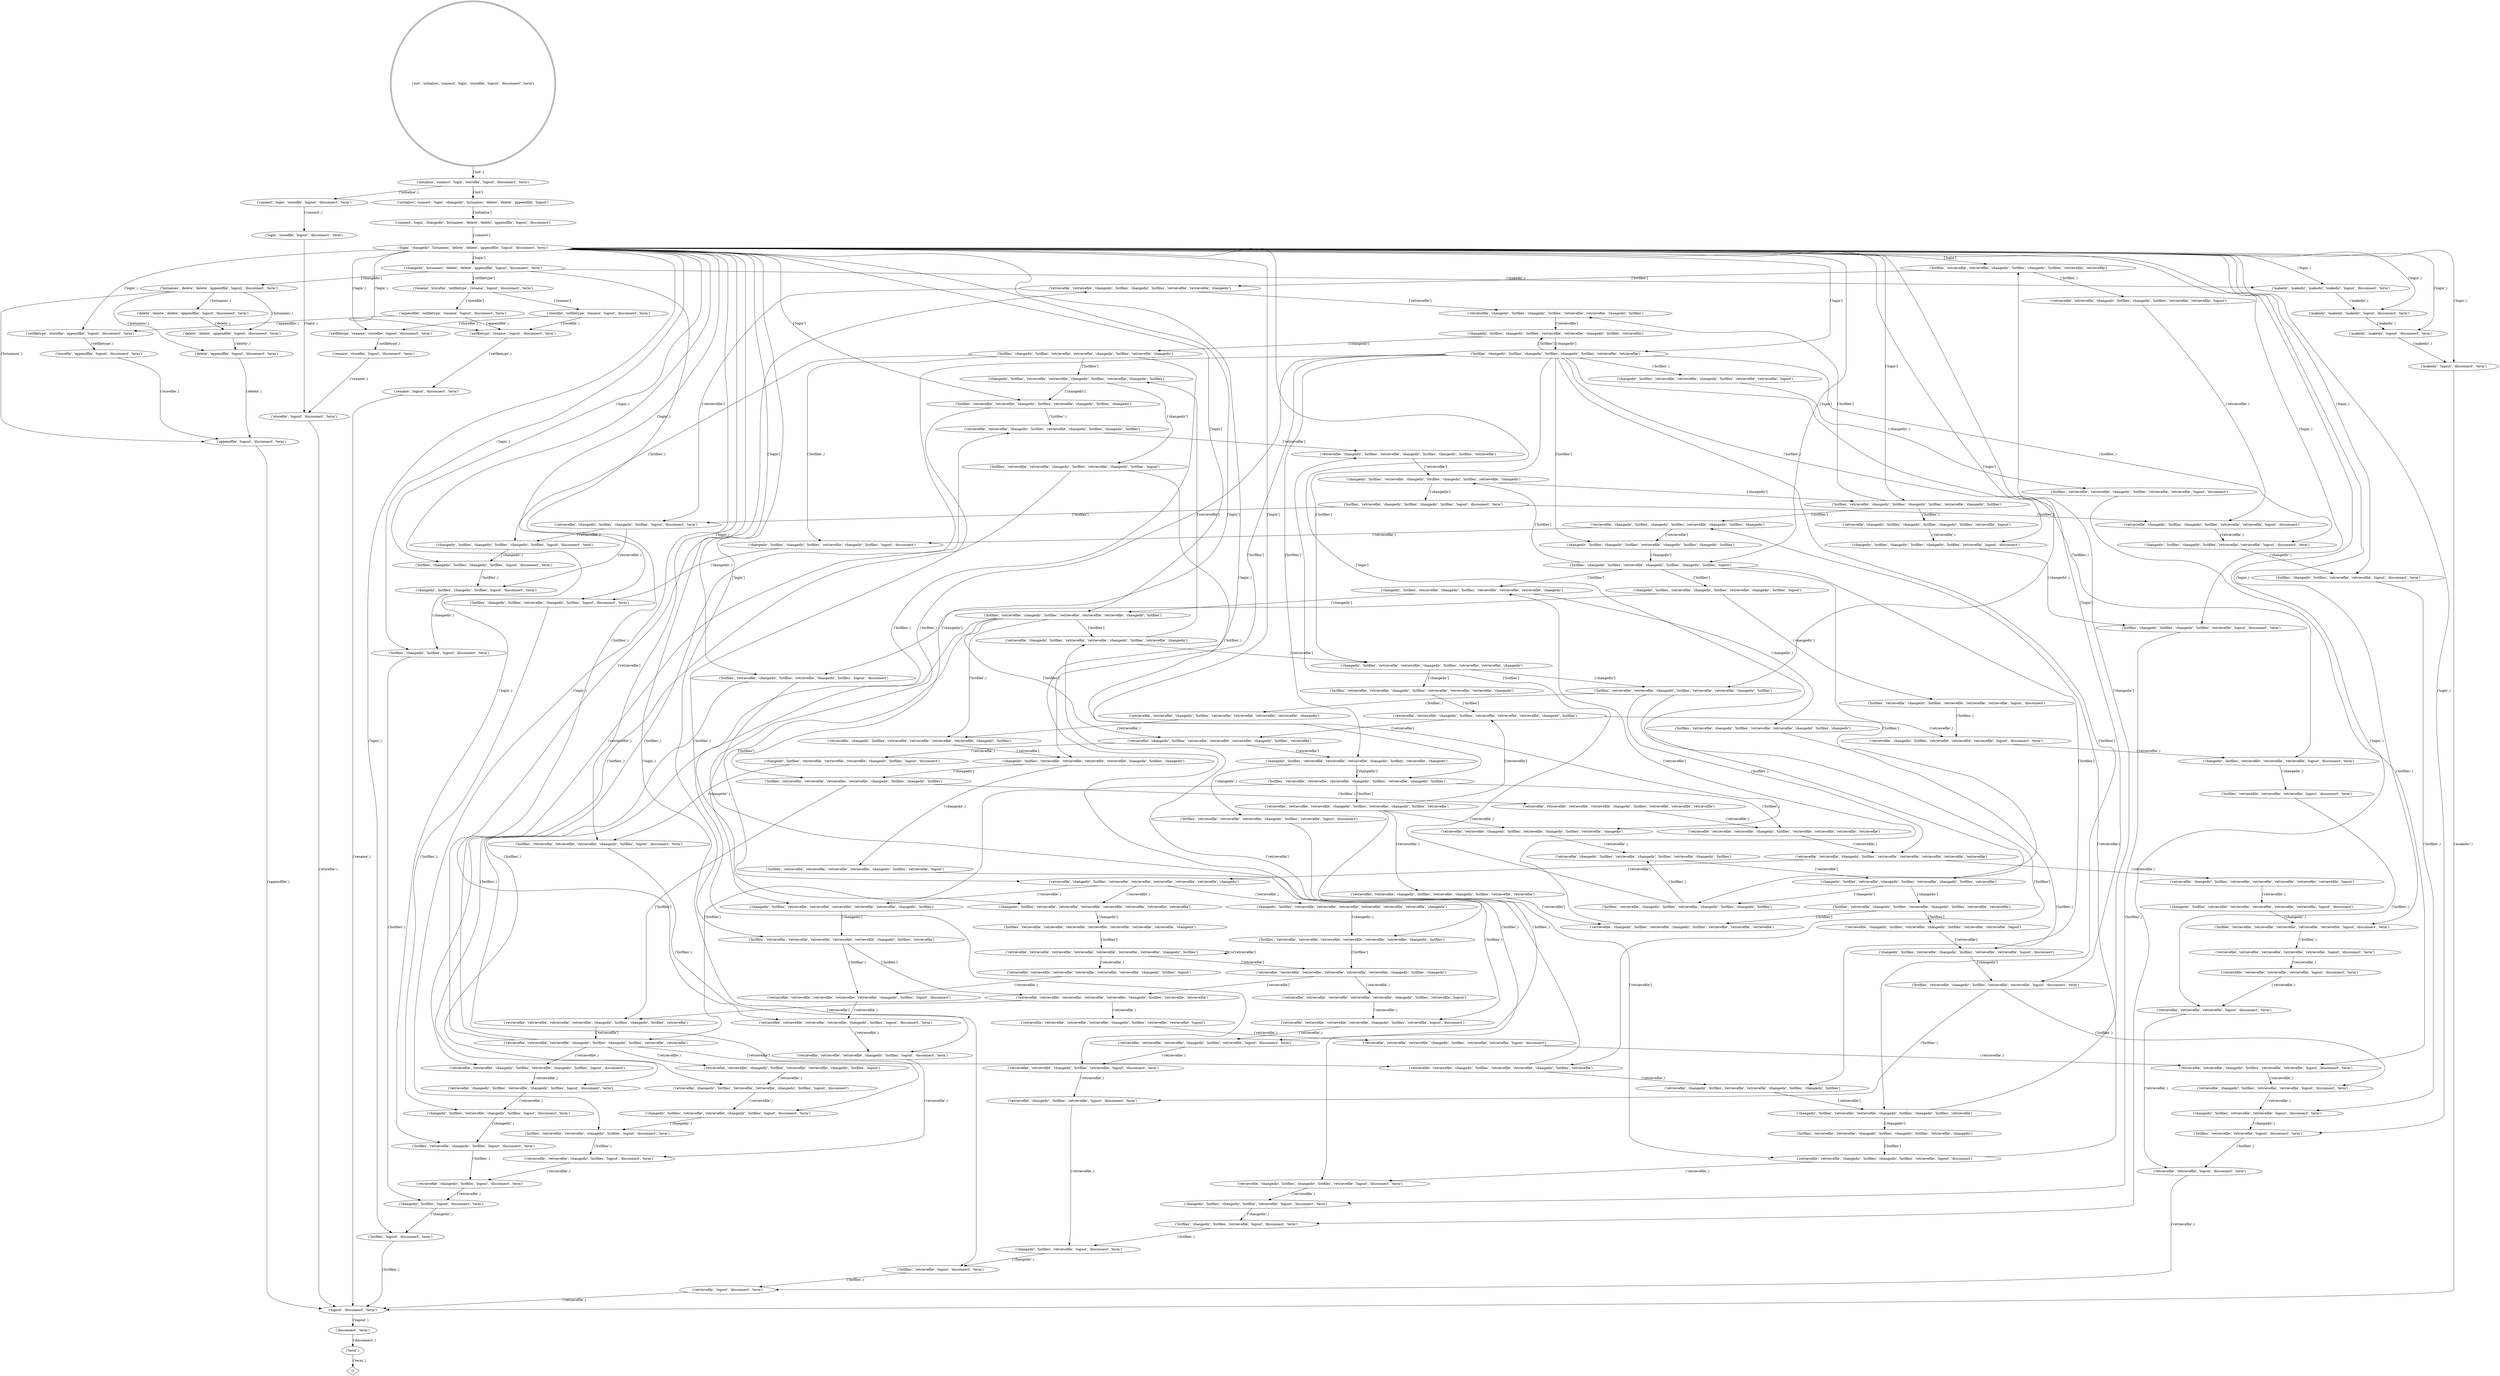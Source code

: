 digraph  {
0 [shape=doublecircle, label="('init', 'initialise', 'connect', 'login', 'storefile', 'logout', 'disconnect', 'term')"];
506 [label="('initialise', 'connect', 'login', 'storefile', 'logout', 'disconnect', 'term')"];
2 [label="('connect', 'login', 'storefile', 'logout', 'disconnect', 'term')"];
3 [label="('login', 'storefile', 'logout', 'disconnect', 'term')"];
4 [label="('storefile', 'logout', 'disconnect', 'term')"];
5 [label="('logout', 'disconnect', 'term')"];
6 [label="('disconnect', 'term')"];
7 [label="('term',)"];
583 [label="('initialise', 'connect', 'login', 'changedir', 'listnames', 'delete', 'delete', 'appendfile', 'logout')"];
626 [label="('connect', 'login', 'changedir', 'listnames', 'delete', 'delete', 'appendfile', 'logout', 'disconnect')"];
649 [label="('login', 'changedir', 'listnames', 'delete', 'delete', 'appendfile', 'logout', 'disconnect', 'term')"];
661 [label="('changedir', 'listnames', 'delete', 'delete', 'appendfile', 'logout', 'disconnect', 'term')"];
666 [label="('listnames', 'delete', 'delete', 'appendfile', 'logout', 'disconnect', 'term')"];
14 [label="('delete', 'delete', 'appendfile', 'logout', 'disconnect', 'term')"];
15 [label="('delete', 'appendfile', 'logout', 'disconnect', 'term')"];
16 [label="('appendfile', 'logout', 'disconnect', 'term')"];
21 [label="('listfiles', 'logout', 'disconnect', 'term')"];
26 [label="('listfiles', 'retrievefile', 'logout', 'disconnect', 'term')"];
27 [label="('retrievefile', 'logout', 'disconnect', 'term')"];
32 [label="('makedir', 'logout', 'disconnect', 'term')"];
585 [label="('listfiles', 'retrievefile', 'retrievefile', 'changedir', 'listfiles', 'changedir', 'listfiles', 'retrievefile', 'retrievefile')"];
628 [label="('retrievefile', 'retrievefile', 'changedir', 'listfiles', 'changedir', 'listfiles', 'retrievefile', 'retrievefile', 'changedir')"];
650 [label="('retrievefile', 'changedir', 'listfiles', 'changedir', 'listfiles', 'retrievefile', 'retrievefile', 'changedir', 'listfiles')"];
662 [label="('changedir', 'listfiles', 'changedir', 'listfiles', 'retrievefile', 'retrievefile', 'changedir', 'listfiles', 'retrievefile')"];
668 [label="('listfiles', 'changedir', 'listfiles', 'retrievefile', 'retrievefile', 'changedir', 'listfiles', 'retrievefile', 'changedir')"];
587 [label="('changedir', 'listfiles', 'retrievefile', 'retrievefile', 'changedir', 'listfiles', 'retrievefile', 'changedir', 'listfiles')"];
630 [label="('listfiles', 'retrievefile', 'retrievefile', 'changedir', 'listfiles', 'retrievefile', 'changedir', 'listfiles', 'changedir')"];
50 [label="('retrievefile', 'retrievefile', 'changedir', 'listfiles', 'retrievefile', 'changedir', 'listfiles', 'changedir', 'listfiles')"];
512 [label="('retrievefile', 'changedir', 'listfiles', 'retrievefile', 'changedir', 'listfiles', 'changedir', 'listfiles', 'retrievefile')"];
588 [label="('changedir', 'listfiles', 'retrievefile', 'changedir', 'listfiles', 'changedir', 'listfiles', 'retrievefile', 'changedir')"];
631 [label="('listfiles', 'retrievefile', 'changedir', 'listfiles', 'changedir', 'listfiles', 'retrievefile', 'changedir', 'listfiles')"];
514 [label="('retrievefile', 'changedir', 'listfiles', 'changedir', 'listfiles', 'retrievefile', 'changedir', 'listfiles', 'changedir')"];
590 [label="('changedir', 'listfiles', 'changedir', 'listfiles', 'retrievefile', 'changedir', 'listfiles', 'changedir', 'listfiles')"];
632 [label="('listfiles', 'changedir', 'listfiles', 'retrievefile', 'changedir', 'listfiles', 'changedir', 'listfiles', 'logout')"];
633 [label="('listfiles', 'retrievefile', 'changedir', 'listfiles', 'changedir', 'listfiles', 'logout', 'disconnect', 'term')"];
652 [label="('retrievefile', 'changedir', 'listfiles', 'changedir', 'listfiles', 'logout', 'disconnect', 'term')"];
60 [label="('changedir', 'listfiles', 'changedir', 'listfiles', 'logout', 'disconnect', 'term')"];
61 [label="('listfiles', 'changedir', 'listfiles', 'logout', 'disconnect', 'term')"];
62 [label="('changedir', 'listfiles', 'logout', 'disconnect', 'term')"];
67 [label="('listfiles', 'changedir', 'listfiles', 'retrievefile', 'retrievefile', 'logout', 'disconnect', 'term')"];
68 [label="('changedir', 'listfiles', 'retrievefile', 'retrievefile', 'logout', 'disconnect', 'term')"];
69 [label="('listfiles', 'retrievefile', 'retrievefile', 'logout', 'disconnect', 'term')"];
70 [label="('retrievefile', 'retrievefile', 'logout', 'disconnect', 'term')"];
665 [label="('listfiles', 'changedir', 'listfiles', 'changedir', 'listfiles', 'changedir', 'listfiles', 'retrievefile', 'retrievefile')"];
523 [label="('changedir', 'listfiles', 'retrievefile', 'retrievefile', 'retrievefile', 'retrievefile', 'changedir', 'listfiles', 'changedir')"];
598 [label="('listfiles', 'retrievefile', 'retrievefile', 'retrievefile', 'retrievefile', 'changedir', 'listfiles', 'changedir', 'listfiles')"];
639 [label="('retrievefile', 'retrievefile', 'retrievefile', 'retrievefile', 'changedir', 'listfiles', 'changedir', 'listfiles', 'retrievefile')"];
655 [label="('retrievefile', 'retrievefile', 'retrievefile', 'changedir', 'listfiles', 'changedir', 'listfiles', 'retrievefile', 'retrievefile')"];
525 [label="('changedir', 'listfiles', 'retrievefile', 'retrievefile', 'changedir', 'listfiles', 'retrievefile', 'retrievefile', 'changedir')"];
601 [label="('listfiles', 'retrievefile', 'retrievefile', 'changedir', 'listfiles', 'retrievefile', 'retrievefile', 'changedir', 'listfiles')"];
526 [label="('retrievefile', 'retrievefile', 'changedir', 'listfiles', 'retrievefile', 'retrievefile', 'changedir', 'listfiles', 'retrievefile')"];
527 [label="('retrievefile', 'changedir', 'listfiles', 'retrievefile', 'retrievefile', 'changedir', 'listfiles', 'retrievefile', 'changedir')"];
528 [label="('listfiles', 'retrievefile', 'retrievefile', 'changedir', 'listfiles', 'retrievefile', 'changedir', 'listfiles', 'logout')"];
90 [label="('retrievefile', 'retrievefile', 'changedir', 'listfiles', 'retrievefile', 'changedir', 'listfiles', 'logout', 'disconnect')"];
91 [label="('retrievefile', 'changedir', 'listfiles', 'retrievefile', 'changedir', 'listfiles', 'logout', 'disconnect', 'term')"];
92 [label="('changedir', 'listfiles', 'retrievefile', 'changedir', 'listfiles', 'logout', 'disconnect', 'term')"];
93 [label="('listfiles', 'retrievefile', 'changedir', 'listfiles', 'logout', 'disconnect', 'term')"];
94 [label="('retrievefile', 'changedir', 'listfiles', 'logout', 'disconnect', 'term')"];
99 [label="('setfiletype', 'rename', 'storefile', 'logout', 'disconnect', 'term')"];
100 [label="('rename', 'storefile', 'logout', 'disconnect', 'term')"];
656 [label="('listfiles', 'retrievefile', 'changedir', 'listfiles', 'retrievefile', 'retrievefile', 'logout', 'disconnect', 'term')"];
106 [label="('retrievefile', 'changedir', 'listfiles', 'retrievefile', 'retrievefile', 'logout', 'disconnect', 'term')"];
111 [label="('setfiletype', 'rename', 'logout', 'disconnect', 'term')"];
112 [label="('rename', 'logout', 'disconnect', 'term')"];
116 [label="('listfiles', 'retrievefile', 'retrievefile', 'changedir', 'listfiles', 'logout', 'disconnect', 'term')"];
117 [label="('retrievefile', 'retrievefile', 'changedir', 'listfiles', 'logout', 'disconnect', 'term')"];
122 [label="('makedir', 'makedir', 'logout', 'disconnect', 'term')"];
127 [label="('changedir', 'listfiles', 'changedir', 'listfiles', 'changedir', 'listfiles', 'retrievefile', 'logout', 'disconnect')"];
128 [label="('listfiles', 'changedir', 'listfiles', 'changedir', 'listfiles', 'retrievefile', 'logout', 'disconnect', 'term')"];
129 [label="('changedir', 'listfiles', 'changedir', 'listfiles', 'retrievefile', 'logout', 'disconnect', 'term')"];
130 [label="('listfiles', 'changedir', 'listfiles', 'retrievefile', 'logout', 'disconnect', 'term')"];
131 [label="('changedir', 'listfiles', 'retrievefile', 'logout', 'disconnect', 'term')"];
136 [label="('makedir', 'makedir', 'makedir', 'makedir', 'logout', 'disconnect', 'term')"];
137 [label="('makedir', 'makedir', 'makedir', 'logout', 'disconnect', 'term')"];
606 [label="('changedir', 'listfiles', 'retrievefile', 'changedir', 'listfiles', 'retrievefile', 'retrievefile', 'retrievefile', 'changedir')"];
641 [label="('listfiles', 'retrievefile', 'changedir', 'listfiles', 'retrievefile', 'retrievefile', 'retrievefile', 'changedir', 'listfiles')"];
536 [label="('retrievefile', 'changedir', 'listfiles', 'retrievefile', 'retrievefile', 'retrievefile', 'changedir', 'listfiles', 'retrievefile')"];
608 [label="('changedir', 'listfiles', 'retrievefile', 'retrievefile', 'retrievefile', 'changedir', 'listfiles', 'retrievefile', 'changedir')"];
642 [label="('listfiles', 'retrievefile', 'retrievefile', 'retrievefile', 'changedir', 'listfiles', 'retrievefile', 'changedir', 'listfiles')"];
657 [label="('retrievefile', 'retrievefile', 'retrievefile', 'changedir', 'listfiles', 'retrievefile', 'changedir', 'listfiles', 'retrievefile')"];
149 [label="('retrievefile', 'retrievefile', 'changedir', 'listfiles', 'retrievefile', 'changedir', 'listfiles', 'retrievefile', 'changedir')"];
150 [label="('retrievefile', 'changedir', 'listfiles', 'retrievefile', 'changedir', 'listfiles', 'retrievefile', 'changedir', 'listfiles')"];
538 [label="('changedir', 'listfiles', 'retrievefile', 'changedir', 'listfiles', 'retrievefile', 'changedir', 'listfiles', 'retrievefile')"];
539 [label="('listfiles', 'retrievefile', 'changedir', 'listfiles', 'retrievefile', 'changedir', 'listfiles', 'retrievefile', 'retrievefile')"];
610 [label="('retrievefile', 'changedir', 'listfiles', 'retrievefile', 'changedir', 'listfiles', 'retrievefile', 'retrievefile', 'logout')"];
644 [label="('changedir', 'listfiles', 'retrievefile', 'changedir', 'listfiles', 'retrievefile', 'retrievefile', 'logout', 'disconnect')"];
167 [label="('changedir', 'listfiles', 'changedir', 'listfiles', 'changedir', 'listfiles', 'logout', 'disconnect', 'term')"];
168 [label="('listfiles', 'changedir', 'listfiles', 'changedir', 'listfiles', 'logout', 'disconnect', 'term')"];
544 [label="('retrievefile', 'changedir', 'listfiles', 'retrievefile', 'retrievefile', 'retrievefile', 'retrievefile', 'retrievefile', 'changedir')"];
173 [label="('changedir', 'listfiles', 'retrievefile', 'retrievefile', 'retrievefile', 'retrievefile', 'retrievefile', 'changedir', 'listfiles')"];
545 [label="('listfiles', 'retrievefile', 'retrievefile', 'retrievefile', 'retrievefile', 'retrievefile', 'changedir', 'listfiles', 'retrievefile')"];
612 [label="('retrievefile', 'retrievefile', 'retrievefile', 'retrievefile', 'retrievefile', 'changedir', 'listfiles', 'retrievefile', 'retrievefile')"];
176 [label="('retrievefile', 'retrievefile', 'retrievefile', 'retrievefile', 'changedir', 'listfiles', 'retrievefile', 'retrievefile', 'logout')"];
177 [label="('retrievefile', 'retrievefile', 'retrievefile', 'changedir', 'listfiles', 'retrievefile', 'retrievefile', 'logout', 'disconnect')"];
178 [label="('retrievefile', 'retrievefile', 'changedir', 'listfiles', 'retrievefile', 'retrievefile', 'logout', 'disconnect', 'term')"];
187 [label="('setfiletype', 'storefile', 'appendfile', 'logout', 'disconnect', 'term')"];
188 [label="('storefile', 'appendfile', 'logout', 'disconnect', 'term')"];
614 [label="('retrievefile', 'retrievefile', 'changedir', 'listfiles', 'changedir', 'listfiles', 'retrievefile', 'logout', 'disconnect')"];
204 [label="('retrievefile', 'changedir', 'listfiles', 'changedir', 'listfiles', 'retrievefile', 'logout', 'disconnect', 'term')"];
209 [label="('listfiles', 'retrievefile', 'retrievefile', 'retrievefile', 'retrievefile', 'retrievefile', 'retrievefile', 'changedir', 'listfiles')"];
553 [label="('retrievefile', 'retrievefile', 'retrievefile', 'retrievefile', 'retrievefile', 'retrievefile', 'changedir', 'listfiles', 'changedir')"];
217 [label="('retrievefile', 'changedir', 'listfiles', 'retrievefile', 'retrievefile', 'retrievefile', 'retrievefile', 'changedir', 'listfiles')"];
667 [label="('rename', 'storefile', 'setfiletype', 'rename', 'logout', 'disconnect', 'term')"];
669 [label="('storefile', 'setfiletype', 'rename', 'logout', 'disconnect', 'term')"];
664 [label="('listfiles', 'retrievefile', 'changedir', 'listfiles', 'retrievefile', 'changedir', 'listfiles', 'logout', 'disconnect')"];
239 [label="('retrievefile', 'retrievefile', 'changedir', 'listfiles', 'retrievefile', 'changedir', 'listfiles', 'retrievefile', 'retrievefile')"];
557 [label="('retrievefile', 'changedir', 'listfiles', 'retrievefile', 'changedir', 'listfiles', 'retrievefile', 'retrievefile', 'retrievefile')"];
619 [label="('listfiles', 'retrievefile', 'changedir', 'listfiles', 'retrievefile', 'changedir', 'listfiles', 'changedir', 'listfiles')"];
250 [label="('retrievefile', 'changedir', 'listfiles', 'retrievefile', 'logout', 'disconnect', 'term')"];
256 [label="('changedir', 'listfiles', 'changedir', 'listfiles', 'retrievefile', 'retrievefile', 'logout', 'disconnect', 'term')"];
263 [label="('retrievefile', 'retrievefile', 'retrievefile', 'retrievefile', 'changedir', 'listfiles', 'logout', 'disconnect', 'term')"];
264 [label="('retrievefile', 'retrievefile', 'retrievefile', 'changedir', 'listfiles', 'logout', 'disconnect', 'term')"];
269 [label="('listfiles', 'retrievefile', 'retrievefile', 'retrievefile', 'changedir', 'listfiles', 'retrievefile', 'logout', 'disconnect')"];
270 [label="('retrievefile', 'retrievefile', 'retrievefile', 'changedir', 'listfiles', 'retrievefile', 'logout', 'disconnect', 'term')"];
271 [label="('retrievefile', 'retrievefile', 'changedir', 'listfiles', 'retrievefile', 'logout', 'disconnect', 'term')"];
276 [label="('retrievefile', 'changedir', 'listfiles', 'retrievefile', 'retrievefile', 'changedir', 'listfiles', 'changedir', 'listfiles')"];
565 [label="('changedir', 'listfiles', 'retrievefile', 'retrievefile', 'changedir', 'listfiles', 'changedir', 'listfiles', 'retrievefile')"];
566 [label="('listfiles', 'retrievefile', 'retrievefile', 'changedir', 'listfiles', 'changedir', 'listfiles', 'retrievefile', 'changedir')"];
324 [label="('changedir', 'listfiles', 'retrievefile', 'retrievefile', 'changedir', 'listfiles', 'logout', 'disconnect', 'term')"];
333 [label="('changedir', 'listfiles', 'changedir', 'listfiles', 'retrievefile', 'changedir', 'listfiles', 'logout', 'disconnect')"];
334 [label="('listfiles', 'changedir', 'listfiles', 'retrievefile', 'changedir', 'listfiles', 'logout', 'disconnect', 'term')"];
337 [label="('listfiles', 'retrievefile', 'changedir', 'listfiles', 'retrievefile', 'retrievefile', 'changedir', 'listfiles', 'changedir')"];
574 [label="('listfiles', 'retrievefile', 'retrievefile', 'changedir', 'listfiles', 'retrievefile', 'retrievefile', 'retrievefile', 'changedir')"];
623 [label="('retrievefile', 'retrievefile', 'changedir', 'listfiles', 'retrievefile', 'retrievefile', 'retrievefile', 'changedir', 'listfiles')"];
342 [label="('changedir', 'listfiles', 'retrievefile', 'retrievefile', 'retrievefile', 'changedir', 'listfiles', 'logout', 'disconnect')"];
343 [label="('listfiles', 'retrievefile', 'retrievefile', 'retrievefile', 'changedir', 'listfiles', 'logout', 'disconnect', 'term')"];
346 [label="('changedir', 'listfiles', 'retrievefile', 'retrievefile', 'retrievefile', 'retrievefile', 'retrievefile', 'retrievefile', 'retrievefile')"];
575 [label="('listfiles', 'retrievefile', 'retrievefile', 'retrievefile', 'retrievefile', 'retrievefile', 'retrievefile', 'retrievefile', 'changedir')"];
624 [label="('retrievefile', 'retrievefile', 'retrievefile', 'retrievefile', 'retrievefile', 'retrievefile', 'retrievefile', 'changedir', 'listfiles')"];
349 [label="('retrievefile', 'retrievefile', 'retrievefile', 'retrievefile', 'retrievefile', 'retrievefile', 'changedir', 'listfiles', 'logout')"];
350 [label="('retrievefile', 'retrievefile', 'retrievefile', 'retrievefile', 'retrievefile', 'changedir', 'listfiles', 'logout', 'disconnect')"];
354 [label="('retrievefile', 'retrievefile', 'changedir', 'listfiles', 'retrievefile', 'retrievefile', 'retrievefile', 'retrievefile', 'changedir')"];
355 [label="('listfiles', 'retrievefile', 'retrievefile', 'retrievefile', 'retrievefile', 'changedir', 'listfiles', 'retrievefile', 'logout')"];
356 [label="('retrievefile', 'retrievefile', 'retrievefile', 'retrievefile', 'changedir', 'listfiles', 'retrievefile', 'logout', 'disconnect')"];
369 [label="('retrievefile', 'retrievefile', 'changedir', 'listfiles', 'retrievefile', 'retrievefile', 'retrievefile', 'retrievefile', 'retrievefile')"];
670 [label="('appendfile', 'setfiletype', 'rename', 'logout', 'disconnect', 'term')"];
388 [label="('retrievefile', 'changedir', 'listfiles', 'retrievefile', 'retrievefile', 'changedir', 'listfiles', 'logout', 'disconnect')"];
660 [label="('changedir', 'listfiles', 'retrievefile', 'changedir', 'listfiles', 'retrievefile', 'changedir', 'listfiles', 'logout')"];
406 [label="('retrievefile', 'retrievefile', 'changedir', 'listfiles', 'changedir', 'listfiles', 'retrievefile', 'retrievefile', 'logout')"];
407 [label="('retrievefile', 'changedir', 'listfiles', 'changedir', 'listfiles', 'retrievefile', 'retrievefile', 'logout', 'disconnect')"];
411 [label="('changedir', 'listfiles', 'retrievefile', 'retrievefile', 'retrievefile', 'logout', 'disconnect', 'term')"];
412 [label="('listfiles', 'retrievefile', 'retrievefile', 'retrievefile', 'logout', 'disconnect', 'term')"];
413 [label="('retrievefile', 'retrievefile', 'retrievefile', 'logout', 'disconnect', 'term')"];
417 [label="('retrievefile', 'changedir', 'listfiles', 'changedir', 'listfiles', 'changedir', 'listfiles', 'retrievefile', 'logout')"];
445 [label="('delete', 'delete', 'delete', 'appendfile', 'logout', 'disconnect', 'term')"];
455 [label="('retrievefile', 'retrievefile', 'retrievefile', 'changedir', 'listfiles', 'retrievefile', 'retrievefile', 'retrievefile', 'retrievefile')"];
457 [label="('changedir', 'listfiles', 'retrievefile', 'retrievefile', 'retrievefile', 'retrievefile', 'retrievefile', 'retrievefile', 'changedir')"];
459 [label="('retrievefile', 'retrievefile', 'retrievefile', 'retrievefile', 'retrievefile', 'changedir', 'listfiles', 'retrievefile', 'logout')"];
463 [label="('retrievefile', 'changedir', 'listfiles', 'retrievefile', 'retrievefile', 'retrievefile', 'logout', 'disconnect', 'term')"];
469 [label="('listfiles', 'retrievefile', 'changedir', 'listfiles', 'retrievefile', 'retrievefile', 'retrievefile', 'logout', 'disconnect')"];
486 [label="('retrievefile', 'retrievefile', 'changedir', 'listfiles', 'retrievefile', 'retrievefile', 'changedir', 'listfiles', 'logout')"];
491 [label="('listfiles', 'retrievefile', 'retrievefile', 'retrievefile', 'retrievefile', 'retrievefile', 'logout', 'disconnect', 'term')"];
492 [label="('retrievefile', 'retrievefile', 'retrievefile', 'retrievefile', 'retrievefile', 'logout', 'disconnect', 'term')"];
493 [label="('retrievefile', 'retrievefile', 'retrievefile', 'retrievefile', 'logout', 'disconnect', 'term')"];
496 [label="('retrievefile', 'changedir', 'listfiles', 'retrievefile', 'retrievefile', 'retrievefile', 'retrievefile', 'retrievefile', 'logout')"];
497 [label="('changedir', 'listfiles', 'retrievefile', 'retrievefile', 'retrievefile', 'retrievefile', 'retrievefile', 'logout', 'disconnect')"];
502 [label="('changedir', 'listfiles', 'retrievefile', 'retrievefile', 'changedir', 'listfiles', 'retrievefile', 'retrievefile', 'logout')"];
503 [label="('listfiles', 'retrievefile', 'retrievefile', 'changedir', 'listfiles', 'retrievefile', 'retrievefile', 'logout', 'disconnect')"];
504 [label="('retrievefile', 'retrievefile', 'retrievefile', 'retrievefile', 'changedir', 'listfiles', 'retrievefile', 'retrievefile', 'retrievefile')"];
505 [shape=diamond, label="()"];
0 -> 506  [key=1, label="('init',)", weight=230];
506 -> 2  [key=2, label="('initialise',)", weight=230];
506 -> 583  [key=9, label="['init']", weight=770];
2 -> 3  [key=3, label="('connect',)", weight=230];
3 -> 4  [key=4, label="('login',)", weight=230];
4 -> 5  [key=5, label="('storefile',)", weight=305];
5 -> 6  [key=6, label="('logout',)", weight=1000];
6 -> 7  [key=7, label="('disconnect',)", weight=1000];
7 -> 505  [key=8, label="('term',)", weight=1000];
583 -> 626  [key=10, label="['initialise']", weight=770];
626 -> 649  [key=11, label="['connect']", weight=770];
649 -> 661  [key=12, label="['login']", weight=186];
649 -> 21  [key=18, label="('login',)", weight=27];
649 -> 26  [key=20, label="('login',)", weight=18];
649 -> 32  [key=23, label="('login',)", weight=73];
649 -> 585  [key=26, label="['login']", weight=8];
649 -> 67  [key=50, label="('login',)", weight=5];
649 -> 665  [key=55, label="['login']", weight=51];
649 -> 99  [key=74, label="('login',)", weight=72];
649 -> 656  [key=77, label="['login']", weight=3];
649 -> 111  [key=80, label="('login',)", weight=165];
649 -> 116  [key=83, label="('login',)", weight=3];
649 -> 122  [key=86, label="('login',)", weight=26];
649 -> 136  [key=94, label="('login',)", weight=6];
649 -> 632  [key=97, label="['login']", weight=18];
649 -> 61  [key=116, label="('login',)", weight=9];
649 -> 631  [key=117, label="['login']", weight=13];
649 -> 641  [key=121, label="['login']", weight=6];
649 -> 93  [key=131, label="('login',)", weight=5];
649 -> 187  [key=132, label="('login',)", weight=10];
649 -> 137  [key=135, label="('login',)", weight=15];
649 -> 209  [key=140, label="('login',)", weight=1];
649 -> 664  [key=149, label="['login']", weight=3];
649 -> 619  [key=154, label="['login']", weight=2];
649 -> 598  [key=162, label="['login']", weight=5];
649 -> 601  [key=170, label="['login']", weight=3];
649 -> 545  [key=180, label="['login']", weight=4];
649 -> 630  [key=188, label="['login']", weight=3];
649 -> 69  [key=218, label="('login',)", weight=4];
649 -> 642  [key=222, label="['login']", weight=15];
649 -> 130  [key=229, label="('login',)", weight=4];
649 -> 128  [key=230, label="('login',)", weight=3];
649 -> 343  [key=238, label="('login',)", weight=1];
649 -> 334  [key=243, label="('login',)", weight=1];
649 -> 491  [key=264, label="('login',)", weight=1];
649 -> 168  [key=270, label="('login',)", weight=1];
661 -> 666  [key=13, label="['changedir']", weight=170];
661 -> 667  [key=146, label="['setfiletype']", weight=13];
661 -> 263  [key=163, label="('listfiles',)", weight=1];
661 -> 136  [key=261, label="('makedir',)", weight=2];
666 -> 14  [key=14, label="('listnames',)", weight=11];
666 -> 16  [key=25, label="('listnames',)", weight=125];
666 -> 15  [key=151, label="('listnames',)", weight=31];
666 -> 445  [key=241, label="('listnames',)", weight=3];
14 -> 15  [key=15, label="('delete',)", weight=14];
15 -> 16  [key=16, label="('delete',)", weight=45];
16 -> 5  [key=17, label="('appendfile',)", weight=181];
21 -> 5  [key=19, label="('listfiles',)", weight=112];
26 -> 27  [key=21, label="('listfiles',)", weight=63];
27 -> 5  [key=22, label="('retrievefile',)", weight=106];
32 -> 5  [key=24, label="('makedir',)", weight=122];
585 -> 628  [key=27, label="['listfiles']", weight=29];
585 -> 406  [key=28, label="('listfiles',)", weight=1];
628 -> 650  [key=29, label="['retrievefile']", weight=44];
628 -> 652  [key=143, label="['retrievefile']", weight=19];
650 -> 662  [key=30, label="['retrievefile']", weight=83];
662 -> 668  [key=31, label="['changedir']", weight=20];
662 -> 665  [key=32, label="['changedir']", weight=164];
668 -> 587  [key=33, label="['listfiles']", weight=10];
668 -> 167  [key=185, label="('listfiles',)", weight=5];
668 -> 346  [key=203, label="('listfiles',)", weight=2];
668 -> 333  [key=245, label="('listfiles',)", weight=3];
587 -> 630  [key=34, label="['changedir']", weight=12];
587 -> 528  [key=35, label="['changedir']", weight=8];
630 -> 50  [key=36, label="('listfiles',)", weight=8];
630 -> 271  [key=179, label="('listfiles',)", weight=7];
50 -> 512  [key=37, label="['retrievefile']", weight=15];
512 -> 588  [key=38, label="['retrievefile']", weight=29];
588 -> 631  [key=39, label="['changedir']", weight=49];
588 -> 633  [key=44, label="['changedir']", weight=13];
631 -> 514  [key=40, label="['listfiles']", weight=21];
631 -> 650  [key=159, label="['listfiles']", weight=39];
631 -> 417  [key=191, label="('listfiles',)", weight=2];
514 -> 590  [key=41, label="['retrievefile']", weight=28];
514 -> 333  [key=193, label="('retrievefile',)", weight=5];
590 -> 632  [key=42, label="['changedir']", weight=65];
632 -> 588  [key=43, label="['listfiles']", weight=33];
632 -> 606  [key=98, label="['listfiles']", weight=17];
632 -> 660  [key=99, label="['listfiles']", weight=5];
632 -> 644  [key=156, label="['listfiles']", weight=10];
632 -> 538  [key=184, label="['listfiles']", weight=18];
633 -> 652  [key=45, label="['listfiles']", weight=12];
633 -> 407  [key=253, label="('listfiles',)", weight=1];
652 -> 60  [key=46, label="('retrievefile',)", weight=23];
652 -> 167  [key=118, label="('retrievefile',)", weight=8];
60 -> 61  [key=47, label="('changedir',)", weight=37];
61 -> 62  [key=48, label="('listfiles',)", weight=46];
62 -> 21  [key=49, label="('changedir',)", weight=85];
67 -> 68  [key=51, label="('listfiles',)", weight=17];
68 -> 69  [key=52, label="('changedir',)", weight=27];
69 -> 70  [key=53, label="('listfiles',)", weight=31];
70 -> 27  [key=54, label="('retrievefile',)", weight=43];
665 -> 662  [key=56, label="['listfiles']", weight=101];
665 -> 523  [key=57, label="['listfiles']", weight=6];
665 -> 525  [key=62, label="['listfiles']", weight=10];
665 -> 502  [key=63, label="('listfiles',)", weight=1];
665 -> 127  [key=88, label="('listfiles',)", weight=3];
665 -> 608  [key=136, label="['listfiles']", weight=17];
665 -> 256  [key=160, label="('listfiles',)", weight=10];
665 -> 590  [key=181, label="['listfiles']", weight=37];
665 -> 565  [key=182, label="['listfiles']", weight=17];
665 -> 324  [key=189, label="('listfiles',)", weight=3];
665 -> 411  [key=233, label="('listfiles',)", weight=6];
665 -> 173  [key=244, label="('listfiles',)", weight=4];
523 -> 598  [key=58, label="['changedir']", weight=9];
523 -> 355  [key=186, label="('changedir',)", weight=2];
598 -> 639  [key=59, label="['listfiles']", weight=13];
598 -> 504  [key=215, label="('listfiles',)", weight=1];
639 -> 655  [key=60, label="['retrievefile']", weight=28];
655 -> 628  [key=61, label="['retrievefile']", weight=34];
655 -> 90  [key=187, label="('retrievefile',)", weight=3];
655 -> 50  [key=192, label="('retrievefile',)", weight=7];
655 -> 526  [key=216, label="['retrievefile']", weight=7];
655 -> 486  [key=217, label="('retrievefile',)", weight=1];
525 -> 601  [key=64, label="['changedir']", weight=13];
525 -> 574  [key=197, label="['changedir']", weight=3];
601 -> 526  [key=65, label="['listfiles']", weight=9];
601 -> 354  [key=210, label="('listfiles',)", weight=1];
601 -> 369  [key=211, label="('listfiles',)", weight=6];
526 -> 527  [key=66, label="['retrievefile']", weight=7];
526 -> 276  [key=171, label="('retrievefile',)", weight=9];
527 -> 587  [key=67, label="['retrievefile']", weight=10];
527 -> 525  [key=183, label="['retrievefile']", weight=6];
528 -> 90  [key=68, label="('listfiles',)", weight=3];
528 -> 149  [key=221, label="('listfiles',)", weight=5];
90 -> 91  [key=69, label="('retrievefile',)", weight=6];
91 -> 92  [key=70, label="('retrievefile',)", weight=8];
92 -> 93  [key=71, label="('changedir',)", weight=17];
93 -> 94  [key=72, label="('listfiles',)", weight=22];
94 -> 62  [key=73, label="('retrievefile',)", weight=39];
99 -> 100  [key=75, label="('setfiletype',)", weight=75];
100 -> 4  [key=76, label="('rename',)", weight=75];
656 -> 106  [key=78, label="('listfiles',)", weight=7];
656 -> 250  [key=157, label="('listfiles',)", weight=9];
106 -> 68  [key=79, label="('retrievefile',)", weight=10];
111 -> 112  [key=81, label="('setfiletype',)", weight=174];
112 -> 5  [key=82, label="('rename',)", weight=174];
116 -> 117  [key=84, label="('listfiles',)", weight=10];
117 -> 94  [key=85, label="('retrievefile',)", weight=17];
122 -> 32  [key=87, label="('makedir',)", weight=49];
127 -> 128  [key=89, label="('changedir',)", weight=5];
128 -> 129  [key=90, label="('listfiles',)", weight=8];
129 -> 130  [key=91, label="('changedir',)", weight=18];
130 -> 131  [key=92, label="('listfiles',)", weight=22];
131 -> 26  [key=93, label="('changedir',)", weight=45];
136 -> 137  [key=95, label="('makedir',)", weight=8];
137 -> 122  [key=96, label="('makedir',)", weight=23];
606 -> 641  [key=100, label="['changedir']", weight=25];
606 -> 337  [key=177, label="('changedir',)", weight=5];
641 -> 536  [key=101, label="['listfiles']", weight=12];
641 -> 544  [key=122, label="['listfiles']", weight=3];
641 -> 217  [key=144, label="('listfiles',)", weight=4];
641 -> 527  [key=178, label="['listfiles']", weight=9];
641 -> 388  [key=225, label="('listfiles',)", weight=3];
536 -> 608  [key=102, label="['retrievefile']", weight=14];
536 -> 342  [key=200, label="('retrievefile',)", weight=2];
608 -> 642  [key=103, label="['changedir']", weight=28];
608 -> 269  [key=166, label="('changedir',)", weight=3];
642 -> 655  [key=104, label="['listfiles']", weight=24];
642 -> 657  [key=105, label="['listfiles']", weight=17];
642 -> 455  [key=246, label="('listfiles',)", weight=2];
657 -> 149  [key=106, label="('retrievefile',)", weight=2];
657 -> 239  [key=107, label="('retrievefile',)", weight=3];
657 -> 614  [key=137, label="['retrievefile']", weight=9];
657 -> 623  [key=260, label="['retrievefile']", weight=3];
149 -> 150  [key=108, label="('retrievefile',)", weight=7];
150 -> 538  [key=109, label="['retrievefile']", weight=15];
538 -> 539  [key=110, label="['changedir']", weight=13];
538 -> 619  [key=111, label="['changedir']", weight=20];
539 -> 557  [key=112, label="['listfiles']", weight=10];
539 -> 610  [key=113, label="['listfiles']", weight=3];
610 -> 644  [key=114, label="['retrievefile']", weight=3];
644 -> 656  [key=115, label="['changedir']", weight=13];
167 -> 168  [key=119, label="('changedir',)", weight=13];
168 -> 60  [key=120, label="('listfiles',)", weight=14];
544 -> 173  [key=123, label="('retrievefile',)", weight=5];
544 -> 457  [key=248, label="('retrievefile',)", weight=5];
544 -> 346  [key=249, label="('retrievefile',)", weight=1];
173 -> 545  [key=124, label="['changedir']", weight=9];
545 -> 612  [key=125, label="['listfiles']", weight=11];
545 -> 350  [key=257, label="('listfiles',)", weight=2];
612 -> 176  [key=126, label="('retrievefile',)", weight=2];
612 -> 639  [key=127, label="['retrievefile']", weight=15];
176 -> 177  [key=128, label="('retrievefile',)", weight=2];
177 -> 178  [key=129, label="('retrievefile',)", weight=2];
178 -> 106  [key=130, label="('retrievefile',)", weight=3];
187 -> 188  [key=133, label="('setfiletype',)", weight=11];
188 -> 16  [key=134, label="('storefile',)", weight=11];
614 -> 204  [key=138, label="('retrievefile',)", weight=6];
614 -> 514  [key=176, label="['retrievefile']", weight=12];
204 -> 129  [key=139, label="('retrievefile',)", weight=10];
209 -> 553  [key=141, label="['listfiles']", weight=6];
553 -> 612  [key=142, label="['retrievefile']", weight=6];
553 -> 459  [key=251, label="('retrievefile',)", weight=2];
217 -> 523  [key=145, label="['retrievefile']", weight=5];
667 -> 669  [key=147, label="['rename']", weight=8];
667 -> 670  [key=223, label="['storefile']", weight=5];
669 -> 111  [key=148, label="('storefile',)", weight=5];
669 -> 99  [key=240, label="('storefile',)", weight=3];
664 -> 91  [key=150, label="('listfiles',)", weight=2];
664 -> 204  [key=256, label="('listfiles',)", weight=4];
239 -> 557  [key=152, label="['retrievefile']", weight=3];
557 -> 606  [key=153, label="['retrievefile']", weight=13];
619 -> 512  [key=155, label="['listfiles']", weight=14];
619 -> 150  [key=227, label="('listfiles',)", weight=8];
250 -> 131  [key=158, label="('retrievefile',)", weight=23];
256 -> 67  [key=161, label="('changedir',)", weight=12];
263 -> 264  [key=164, label="('retrievefile',)", weight=4];
264 -> 117  [key=165, label="('retrievefile',)", weight=7];
269 -> 270  [key=167, label="('listfiles',)", weight=3];
270 -> 271  [key=168, label="('retrievefile',)", weight=7];
271 -> 250  [key=169, label="('retrievefile',)", weight=14];
276 -> 565  [key=172, label="['retrievefile']", weight=14];
565 -> 566  [key=173, label="['changedir']", weight=9];
565 -> 585  [key=174, label="['changedir']", weight=22];
566 -> 614  [key=175, label="['listfiles']", weight=9];
324 -> 116  [key=190, label="('changedir',)", weight=7];
333 -> 334  [key=194, label="('changedir',)", weight=8];
334 -> 92  [key=195, label="('listfiles',)", weight=9];
337 -> 276  [key=196, label="('listfiles',)", weight=5];
574 -> 623  [key=198, label="['listfiles']", weight=3];
623 -> 536  [key=199, label="['retrievefile']", weight=4];
623 -> 463  [key=254, label="('retrievefile',)", weight=2];
342 -> 343  [key=201, label="('changedir',)", weight=2];
343 -> 264  [key=202, label="('listfiles',)", weight=3];
346 -> 575  [key=204, label="['changedir']", weight=3];
575 -> 624  [key=205, label="['listfiles']", weight=3];
624 -> 349  [key=206, label="('retrievefile',)", weight=1];
624 -> 553  [key=207, label="['retrievefile']", weight=2];
624 -> 624  [key=262, label="['retrievefile']", weight=9];
349 -> 350  [key=208, label="('retrievefile',)", weight=1];
350 -> 263  [key=209, label="('retrievefile',)", weight=3];
354 -> 217  [key=212, label="('retrievefile',)", weight=1];
355 -> 356  [key=213, label="('listfiles',)", weight=2];
356 -> 270  [key=214, label="('retrievefile',)", weight=4];
369 -> 496  [key=219, label="('retrievefile',)", weight=1];
369 -> 544  [key=220, label="['retrievefile']", weight=8];
670 -> 111  [key=224, label="('appendfile',)", weight=4];
670 -> 187  [key=239, label="('appendfile',)", weight=1];
388 -> 324  [key=226, label="('retrievefile',)", weight=4];
660 -> 664  [key=228, label="['changedir']", weight=3];
660 -> 469  [key=258, label="('changedir',)", weight=2];
406 -> 407  [key=231, label="('retrievefile',)", weight=1];
407 -> 256  [key=232, label="('retrievefile',)", weight=2];
411 -> 412  [key=234, label="('changedir',)", weight=10];
412 -> 413  [key=235, label="('listfiles',)", weight=10];
413 -> 70  [key=236, label="('retrievefile',)", weight=12];
417 -> 127  [key=237, label="('retrievefile',)", weight=2];
445 -> 14  [key=242, label="('delete',)", weight=3];
455 -> 369  [key=247, label="('retrievefile',)", weight=3];
457 -> 209  [key=250, label="('changedir',)", weight=5];
459 -> 356  [key=252, label="('retrievefile',)", weight=2];
463 -> 411  [key=255, label="('retrievefile',)", weight=4];
469 -> 463  [key=259, label="('listfiles',)", weight=2];
486 -> 388  [key=263, label="('retrievefile',)", weight=1];
491 -> 492  [key=265, label="('listfiles',)", weight=2];
492 -> 493  [key=266, label="('retrievefile',)", weight=2];
493 -> 413  [key=267, label="('retrievefile',)", weight=2];
496 -> 497  [key=268, label="('retrievefile',)", weight=1];
497 -> 491  [key=269, label="('changedir',)", weight=1];
502 -> 503  [key=271, label="('changedir',)", weight=1];
503 -> 178  [key=272, label="('listfiles',)", weight=1];
504 -> 455  [key=273, label="('retrievefile',)", weight=1];
}
